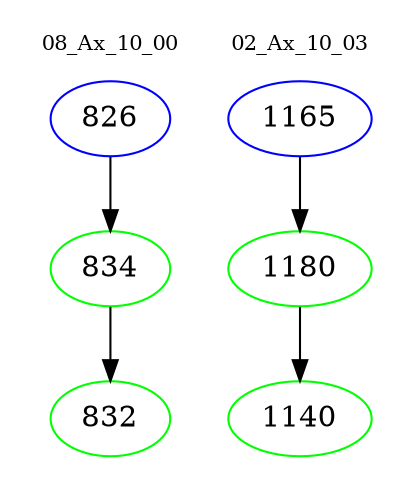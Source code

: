 digraph{
subgraph cluster_0 {
color = white
label = "08_Ax_10_00";
fontsize=10;
T0_826 [label="826", color="blue"]
T0_826 -> T0_834 [color="black"]
T0_834 [label="834", color="green"]
T0_834 -> T0_832 [color="black"]
T0_832 [label="832", color="green"]
}
subgraph cluster_1 {
color = white
label = "02_Ax_10_03";
fontsize=10;
T1_1165 [label="1165", color="blue"]
T1_1165 -> T1_1180 [color="black"]
T1_1180 [label="1180", color="green"]
T1_1180 -> T1_1140 [color="black"]
T1_1140 [label="1140", color="green"]
}
}
